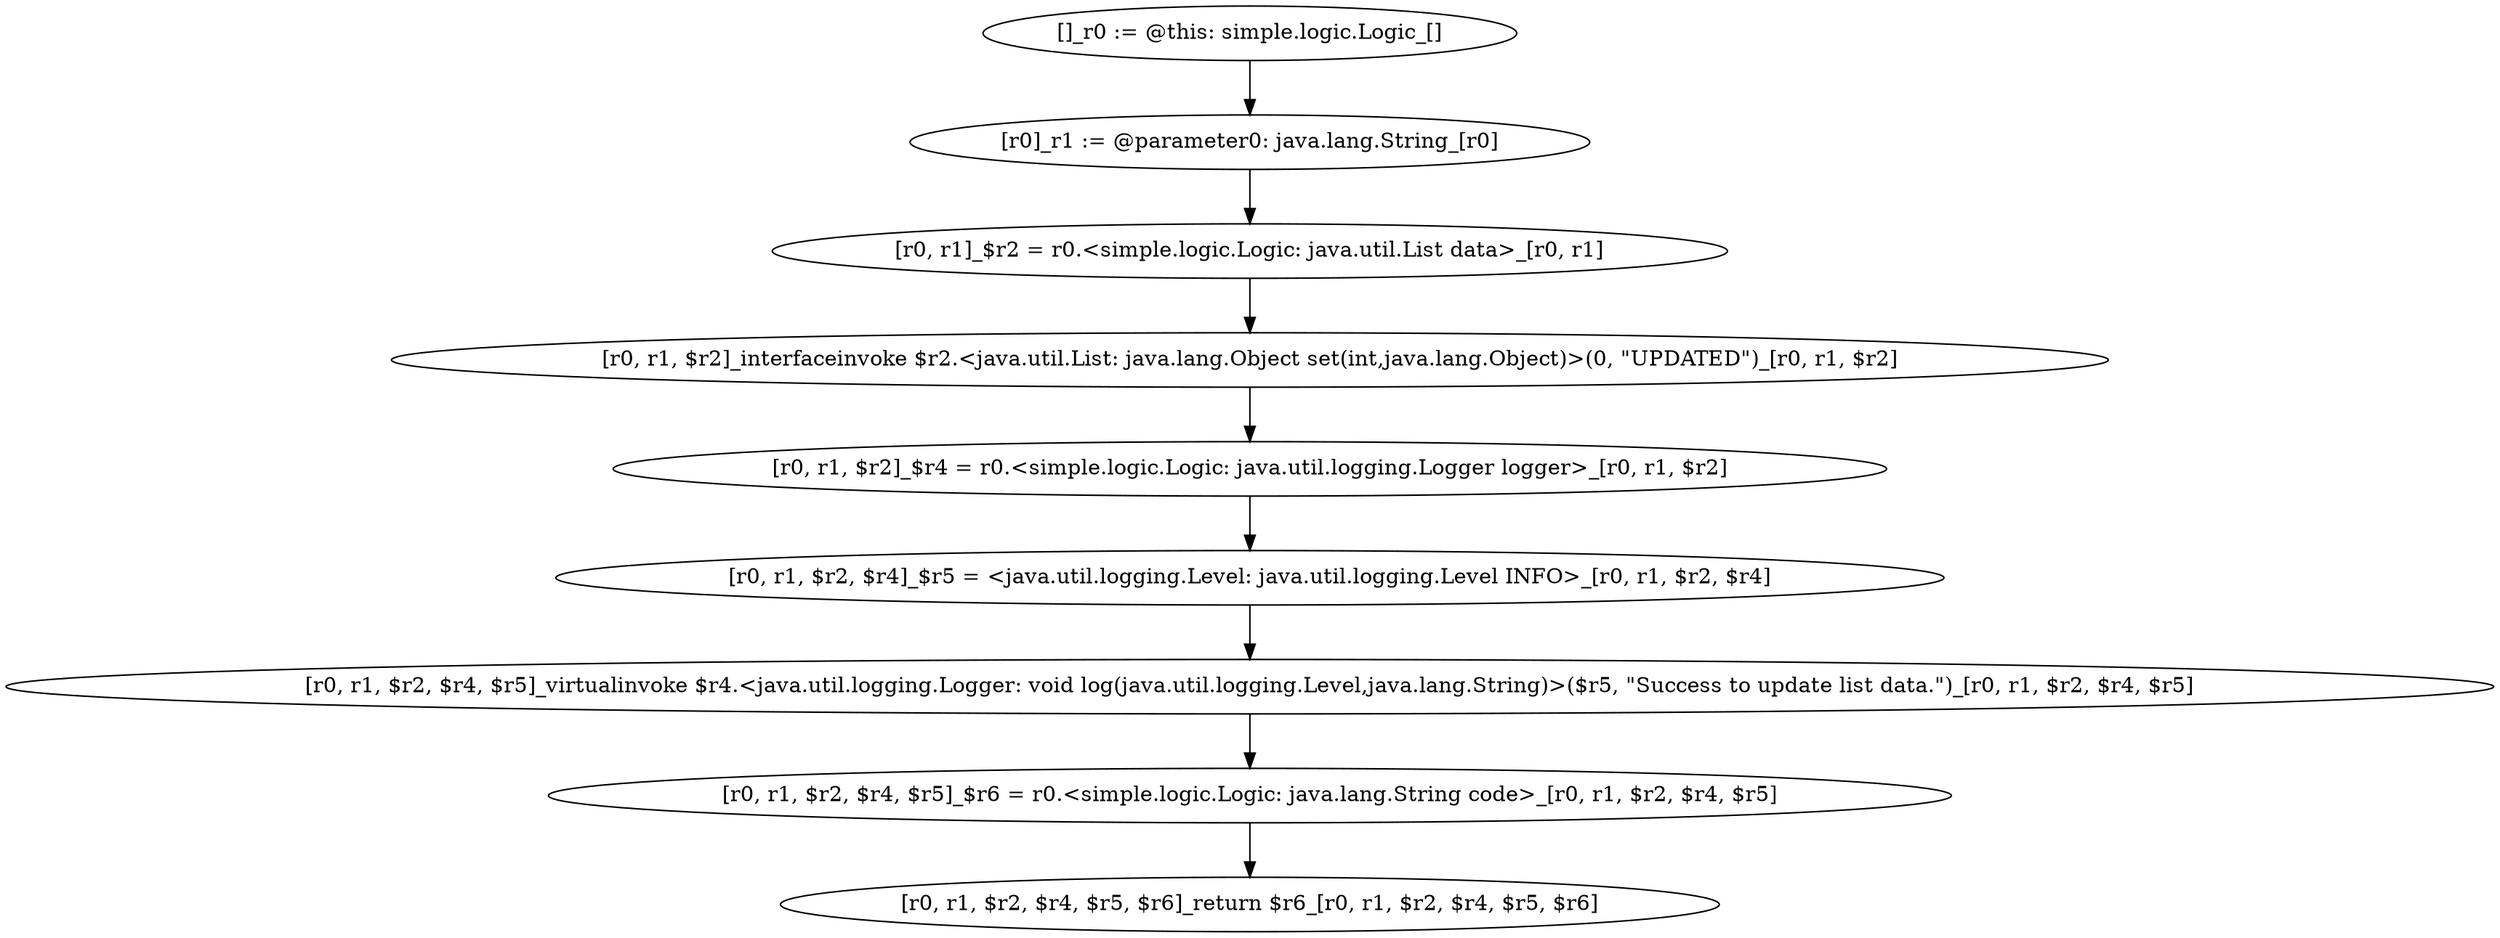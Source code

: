 digraph "Control_Flow_Graph" {
    "[]_r0 := @this: simple.logic.Logic_[]"
    "[r0]_r1 := @parameter0: java.lang.String_[r0]"
    "[]_r0 := @this: simple.logic.Logic_[]"->"[r0]_r1 := @parameter0: java.lang.String_[r0]";
    "[r0, r1]_$r2 = r0.<simple.logic.Logic: java.util.List data>_[r0, r1]"
    "[r0]_r1 := @parameter0: java.lang.String_[r0]"->"[r0, r1]_$r2 = r0.<simple.logic.Logic: java.util.List data>_[r0, r1]";
    "[r0, r1, $r2]_interfaceinvoke $r2.<java.util.List: java.lang.Object set(int,java.lang.Object)>(0, \"UPDATED\")_[r0, r1, $r2]"
    "[r0, r1]_$r2 = r0.<simple.logic.Logic: java.util.List data>_[r0, r1]"->"[r0, r1, $r2]_interfaceinvoke $r2.<java.util.List: java.lang.Object set(int,java.lang.Object)>(0, \"UPDATED\")_[r0, r1, $r2]";
    "[r0, r1, $r2]_$r4 = r0.<simple.logic.Logic: java.util.logging.Logger logger>_[r0, r1, $r2]"
    "[r0, r1, $r2]_interfaceinvoke $r2.<java.util.List: java.lang.Object set(int,java.lang.Object)>(0, \"UPDATED\")_[r0, r1, $r2]"->"[r0, r1, $r2]_$r4 = r0.<simple.logic.Logic: java.util.logging.Logger logger>_[r0, r1, $r2]";
    "[r0, r1, $r2, $r4]_$r5 = <java.util.logging.Level: java.util.logging.Level INFO>_[r0, r1, $r2, $r4]"
    "[r0, r1, $r2]_$r4 = r0.<simple.logic.Logic: java.util.logging.Logger logger>_[r0, r1, $r2]"->"[r0, r1, $r2, $r4]_$r5 = <java.util.logging.Level: java.util.logging.Level INFO>_[r0, r1, $r2, $r4]";
    "[r0, r1, $r2, $r4, $r5]_virtualinvoke $r4.<java.util.logging.Logger: void log(java.util.logging.Level,java.lang.String)>($r5, \"Success to update list data.\")_[r0, r1, $r2, $r4, $r5]"
    "[r0, r1, $r2, $r4]_$r5 = <java.util.logging.Level: java.util.logging.Level INFO>_[r0, r1, $r2, $r4]"->"[r0, r1, $r2, $r4, $r5]_virtualinvoke $r4.<java.util.logging.Logger: void log(java.util.logging.Level,java.lang.String)>($r5, \"Success to update list data.\")_[r0, r1, $r2, $r4, $r5]";
    "[r0, r1, $r2, $r4, $r5]_$r6 = r0.<simple.logic.Logic: java.lang.String code>_[r0, r1, $r2, $r4, $r5]"
    "[r0, r1, $r2, $r4, $r5]_virtualinvoke $r4.<java.util.logging.Logger: void log(java.util.logging.Level,java.lang.String)>($r5, \"Success to update list data.\")_[r0, r1, $r2, $r4, $r5]"->"[r0, r1, $r2, $r4, $r5]_$r6 = r0.<simple.logic.Logic: java.lang.String code>_[r0, r1, $r2, $r4, $r5]";
    "[r0, r1, $r2, $r4, $r5, $r6]_return $r6_[r0, r1, $r2, $r4, $r5, $r6]"
    "[r0, r1, $r2, $r4, $r5]_$r6 = r0.<simple.logic.Logic: java.lang.String code>_[r0, r1, $r2, $r4, $r5]"->"[r0, r1, $r2, $r4, $r5, $r6]_return $r6_[r0, r1, $r2, $r4, $r5, $r6]";
}
